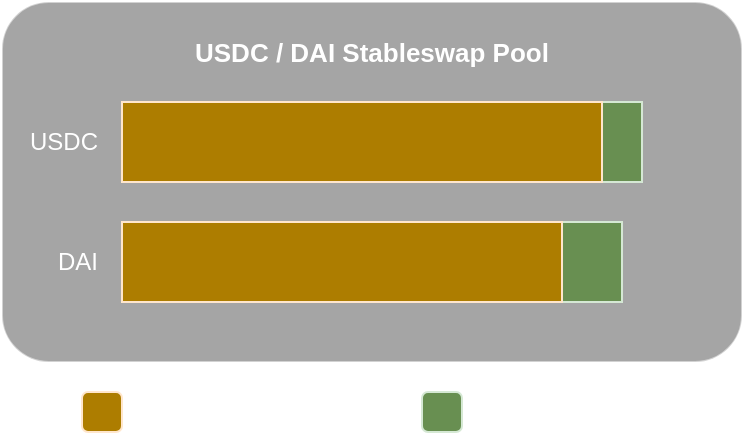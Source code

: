 <mxfile version="21.6.5" type="device">
  <diagram name="Page-1" id="XQpnbHps4Ra_ysarjgnG">
    <mxGraphModel dx="1364" dy="2843" grid="1" gridSize="10" guides="1" tooltips="1" connect="1" arrows="1" fold="1" page="1" pageScale="1" pageWidth="1060" pageHeight="2000" math="0" shadow="0">
      <root>
        <mxCell id="0" />
        <mxCell id="1" parent="0" />
        <mxCell id="uSqVCuNqCW10vcJo9bsy-1" value="" style="rounded=1;whiteSpace=wrap;html=1;opacity=50;fillColor=#4D4D4D;strokeColor=#FFFFFF;arcSize=13;" parent="1" vertex="1">
          <mxGeometry x="40" y="-1960" width="370" height="180" as="geometry" />
        </mxCell>
        <mxCell id="uSqVCuNqCW10vcJo9bsy-2" value="" style="rounded=0;whiteSpace=wrap;html=1;fillColor=#688F51;strokeColor=#D5E8D4;" parent="1" vertex="1">
          <mxGeometry x="340" y="-1910" width="20" height="40" as="geometry" />
        </mxCell>
        <mxCell id="uSqVCuNqCW10vcJo9bsy-3" value="USDC" style="text;html=1;strokeColor=none;fillColor=none;align=right;verticalAlign=middle;whiteSpace=wrap;rounded=0;fontColor=#FFFFFF;" parent="1" vertex="1">
          <mxGeometry x="40" y="-1910" width="50" height="40" as="geometry" />
        </mxCell>
        <mxCell id="uSqVCuNqCW10vcJo9bsy-4" value="" style="rounded=0;whiteSpace=wrap;html=1;fillColor=#AD7D00;strokeColor=#FFE6CC;" parent="1" vertex="1">
          <mxGeometry x="100" y="-1910" width="240" height="40" as="geometry" />
        </mxCell>
        <mxCell id="uSqVCuNqCW10vcJo9bsy-5" value="" style="rounded=0;whiteSpace=wrap;html=1;fillColor=#688F51;strokeColor=#D5E8D4;" parent="1" vertex="1">
          <mxGeometry x="320" y="-1850" width="30" height="40" as="geometry" />
        </mxCell>
        <mxCell id="uSqVCuNqCW10vcJo9bsy-6" value="" style="rounded=0;whiteSpace=wrap;html=1;fillColor=#AD7D00;strokeColor=#FFE6CC;" parent="1" vertex="1">
          <mxGeometry x="100" y="-1850" width="220" height="40" as="geometry" />
        </mxCell>
        <mxCell id="uSqVCuNqCW10vcJo9bsy-7" value="DAI" style="text;html=1;strokeColor=none;fillColor=none;align=right;verticalAlign=middle;whiteSpace=wrap;rounded=0;fontColor=#FFFFFF;" parent="1" vertex="1">
          <mxGeometry x="40" y="-1850" width="50" height="40" as="geometry" />
        </mxCell>
        <mxCell id="uSqVCuNqCW10vcJo9bsy-8" value="USDC / DAI Stableswap Pool" style="text;html=1;strokeColor=none;fillColor=none;align=center;verticalAlign=middle;whiteSpace=wrap;rounded=0;fontSize=13;fontStyle=1;fontColor=#FFFFFF;" parent="1" vertex="1">
          <mxGeometry x="40" y="-1960" width="370" height="50" as="geometry" />
        </mxCell>
        <mxCell id="uSqVCuNqCW10vcJo9bsy-10" value="" style="rounded=1;whiteSpace=wrap;html=1;fillColor=#AD7D00;strokeColor=#FFE6CC;" parent="1" vertex="1">
          <mxGeometry x="80" y="-1765" width="20" height="20" as="geometry" />
        </mxCell>
        <mxCell id="uSqVCuNqCW10vcJo9bsy-11" value="" style="rounded=1;whiteSpace=wrap;html=1;fillColor=#688F51;strokeColor=#D5E8D4;" parent="1" vertex="1">
          <mxGeometry x="250" y="-1765" width="20" height="20" as="geometry" />
        </mxCell>
        <mxCell id="uSqVCuNqCW10vcJo9bsy-12" value="User Assets" style="text;html=1;strokeColor=none;fillColor=none;align=left;verticalAlign=middle;whiteSpace=wrap;rounded=0;fontColor=#FFFFFF;" parent="1" vertex="1">
          <mxGeometry x="110" y="-1770" width="80" height="30" as="geometry" />
        </mxCell>
        <mxCell id="uSqVCuNqCW10vcJo9bsy-13" value="Admin Fees" style="text;html=1;strokeColor=none;fillColor=none;align=left;verticalAlign=middle;whiteSpace=wrap;rounded=0;fontColor=#FFFFFF;" parent="1" vertex="1">
          <mxGeometry x="280" y="-1770" width="100" height="30" as="geometry" />
        </mxCell>
      </root>
    </mxGraphModel>
  </diagram>
</mxfile>
